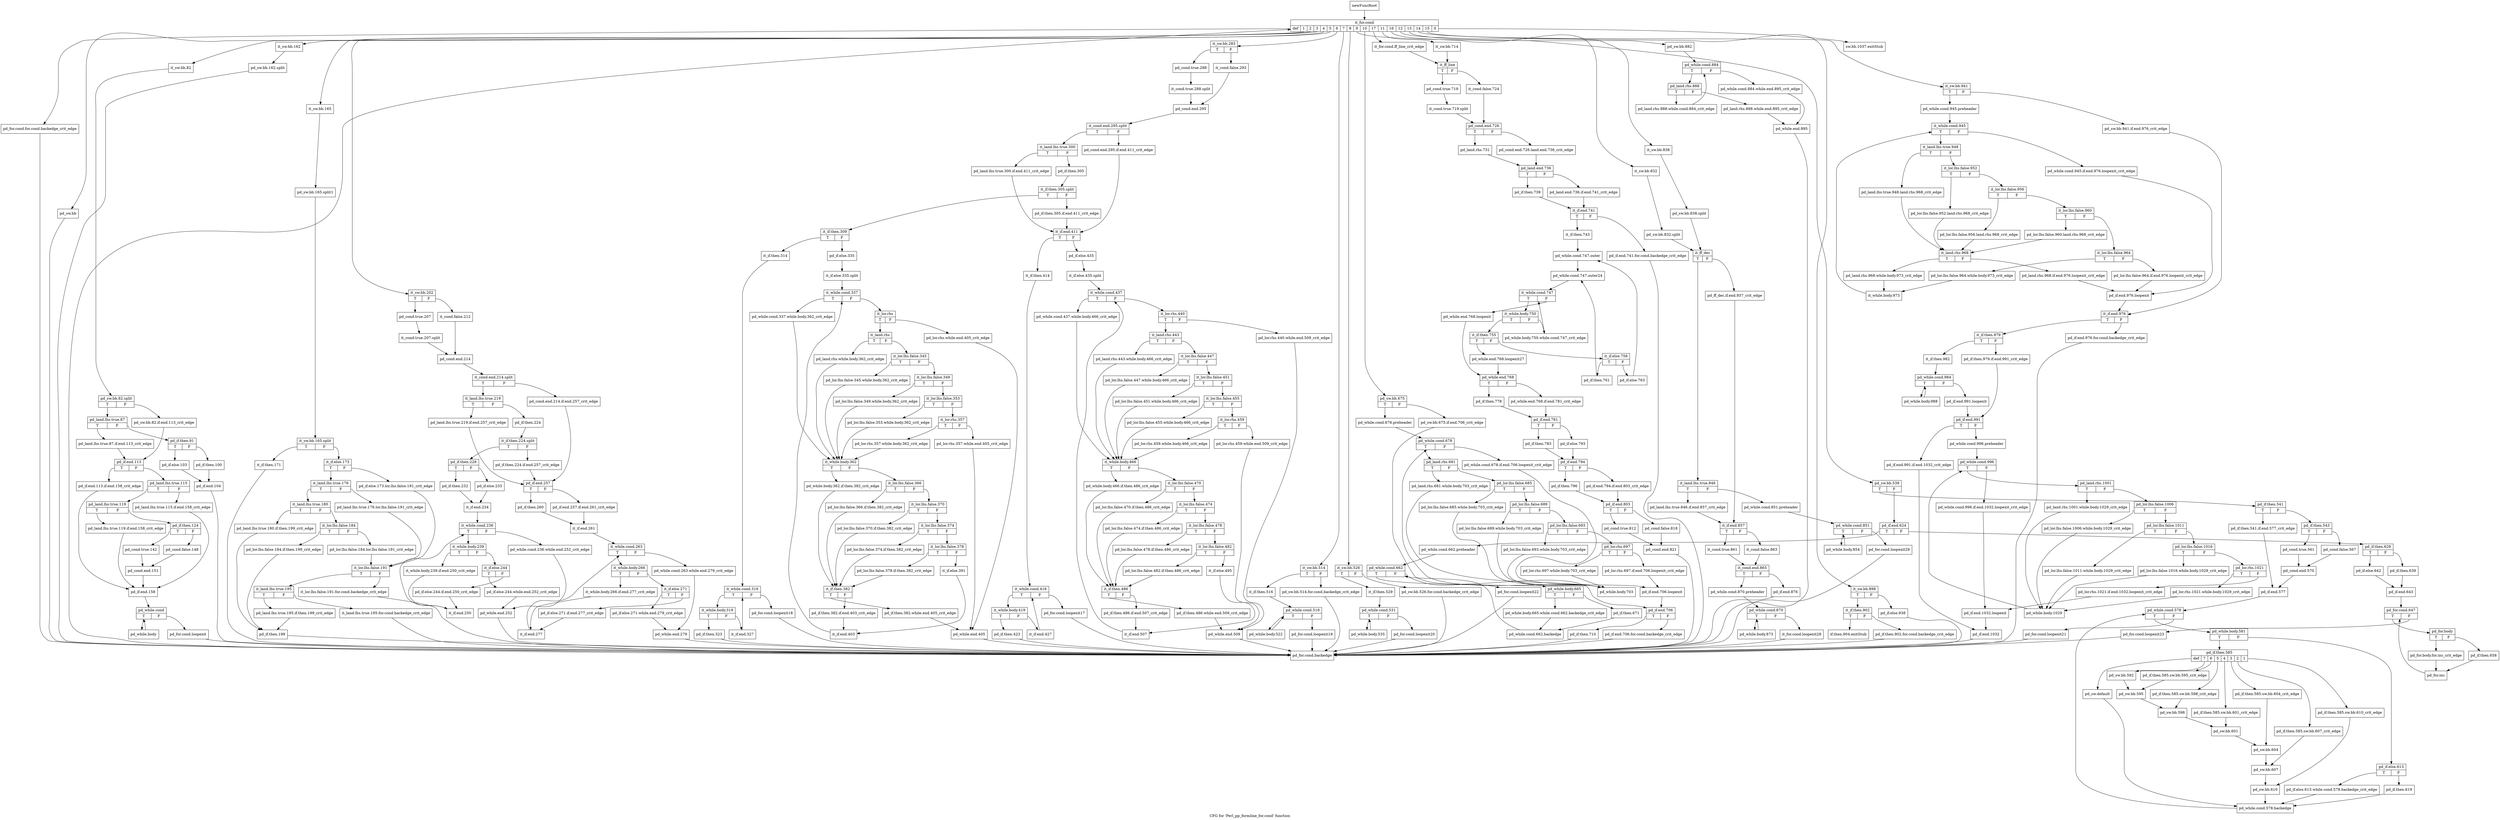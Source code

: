 digraph "CFG for 'Perl_pp_formline_for.cond' function" {
	label="CFG for 'Perl_pp_formline_for.cond' function";

	Node0x4e99b50 [shape=record,label="{newFuncRoot}"];
	Node0x4e99b50 -> Node0x4e99c40;
	Node0x4e99ba0 [shape=record,label="{sw.bb.1037.exitStub}"];
	Node0x4e99bf0 [shape=record,label="{if.then.904.exitStub}"];
	Node0x4e99c40 [shape=record,label="{it_for.cond|{<s0>def|<s1>1|<s2>2|<s3>3|<s4>4|<s5>5|<s6>6|<s7>7|<s8>8|<s9>9|<s10>10|<s11>17|<s12>11|<s13>16|<s14>12|<s15>13|<s16>14|<s17>15|<s18>0}}"];
	Node0x4e99c40:s0 -> Node0x4ea0d10;
	Node0x4e99c40:s1 -> Node0x4ea0cc0;
	Node0x4e99c40:s2 -> Node0x4ea05e0;
	Node0x4e99c40:s3 -> Node0x4ea0590;
	Node0x4e99c40:s4 -> Node0x4ea0040;
	Node0x4e99c40:s5 -> Node0x4e9f550;
	Node0x4e99c40:s6 -> Node0x4e9da20;
	Node0x4e99c40:s7 -> Node0x4e9d840;
	Node0x4e99c40:s8 -> Node0x4e9d660;
	Node0x4e99c40:s9 -> Node0x4e9c760;
	Node0x4e99c40:s10 -> Node0x4e9c0d0;
	Node0x4e99c40:s11 -> Node0x4e9b540;
	Node0x4e99c40:s12 -> Node0x4e9b4f0;
	Node0x4e99c40:s13 -> Node0x4e9af50;
	Node0x4e99c40:s14 -> Node0x4e9af00;
	Node0x4e99c40:s15 -> Node0x4e9acd0;
	Node0x4e99c40:s16 -> Node0x4e9ab90;
	Node0x4e99c40:s17 -> Node0x4e99c90;
	Node0x4e99c40:s18 -> Node0x4e99ba0;
	Node0x4e99c90 [shape=record,label="{it_sw.bb.941|{<s0>T|<s1>F}}"];
	Node0x4e99c90:s0 -> Node0x4e99d30;
	Node0x4e99c90:s1 -> Node0x4e99ce0;
	Node0x4e99ce0 [shape=record,label="{pd_sw.bb.941.if.end.976_crit_edge}"];
	Node0x4e99ce0 -> Node0x4e9a280;
	Node0x4e99d30 [shape=record,label="{pd_while.cond.945.preheader}"];
	Node0x4e99d30 -> Node0x4e99d80;
	Node0x4e99d80 [shape=record,label="{it_while.cond.945|{<s0>T|<s1>F}}"];
	Node0x4e99d80:s0 -> Node0x4e99e20;
	Node0x4e99d80:s1 -> Node0x4e99dd0;
	Node0x4e99dd0 [shape=record,label="{pd_while.cond.945.if.end.976.loopexit_crit_edge}"];
	Node0x4e99dd0 -> Node0x4e9a230;
	Node0x4e99e20 [shape=record,label="{it_land.lhs.true.948|{<s0>T|<s1>F}}"];
	Node0x4e99e20:s0 -> Node0x4e9a140;
	Node0x4e99e20:s1 -> Node0x4e99e70;
	Node0x4e99e70 [shape=record,label="{it_lor.lhs.false.952|{<s0>T|<s1>F}}"];
	Node0x4e99e70:s0 -> Node0x4e9a0f0;
	Node0x4e99e70:s1 -> Node0x4e99ec0;
	Node0x4e99ec0 [shape=record,label="{it_lor.lhs.false.956|{<s0>T|<s1>F}}"];
	Node0x4e99ec0:s0 -> Node0x4e9a0a0;
	Node0x4e99ec0:s1 -> Node0x4e99f10;
	Node0x4e99f10 [shape=record,label="{it_lor.lhs.false.960|{<s0>T|<s1>F}}"];
	Node0x4e99f10:s0 -> Node0x4e9a050;
	Node0x4e99f10:s1 -> Node0x4e99f60;
	Node0x4e99f60 [shape=record,label="{it_lor.lhs.false.964|{<s0>T|<s1>F}}"];
	Node0x4e99f60:s0 -> Node0x4e9a000;
	Node0x4e99f60:s1 -> Node0x4e99fb0;
	Node0x4e99fb0 [shape=record,label="{pd_lor.lhs.false.964.if.end.976.loopexit_crit_edge}"];
	Node0x4e99fb0 -> Node0x4e9a230;
	Node0x4e9a000 [shape=record,label="{pd_lor.lhs.false.964.while.body.973_crit_edge}"];
	Node0x4e9a000 -> Node0x4e9ab40;
	Node0x4e9a050 [shape=record,label="{pd_lor.lhs.false.960.land.rhs.968_crit_edge}"];
	Node0x4e9a050 -> Node0x4e9a190;
	Node0x4e9a0a0 [shape=record,label="{pd_lor.lhs.false.956.land.rhs.968_crit_edge}"];
	Node0x4e9a0a0 -> Node0x4e9a190;
	Node0x4e9a0f0 [shape=record,label="{pd_lor.lhs.false.952.land.rhs.968_crit_edge}"];
	Node0x4e9a0f0 -> Node0x4e9a190;
	Node0x4e9a140 [shape=record,label="{pd_land.lhs.true.948.land.rhs.968_crit_edge}"];
	Node0x4e9a140 -> Node0x4e9a190;
	Node0x4e9a190 [shape=record,label="{it_land.rhs.968|{<s0>T|<s1>F}}"];
	Node0x4e9a190:s0 -> Node0x4e9aaf0;
	Node0x4e9a190:s1 -> Node0x4e9a1e0;
	Node0x4e9a1e0 [shape=record,label="{pd_land.rhs.968.if.end.976.loopexit_crit_edge}"];
	Node0x4e9a1e0 -> Node0x4e9a230;
	Node0x4e9a230 [shape=record,label="{pd_if.end.976.loopexit}"];
	Node0x4e9a230 -> Node0x4e9a280;
	Node0x4e9a280 [shape=record,label="{it_if.end.976|{<s0>T|<s1>F}}"];
	Node0x4e9a280:s0 -> Node0x4e9a320;
	Node0x4e9a280:s1 -> Node0x4e9a2d0;
	Node0x4e9a2d0 [shape=record,label="{pd_if.end.976.for.cond.backedge_crit_edge}"];
	Node0x4e9a2d0 -> Node0x4ea0d60;
	Node0x4e9a320 [shape=record,label="{it_if.then.979|{<s0>T|<s1>F}}"];
	Node0x4e9a320:s0 -> Node0x4e9a3c0;
	Node0x4e9a320:s1 -> Node0x4e9a370;
	Node0x4e9a370 [shape=record,label="{pd_if.then.979.if.end.991_crit_edge}"];
	Node0x4e9a370 -> Node0x4e9a4b0;
	Node0x4e9a3c0 [shape=record,label="{it_if.then.982}"];
	Node0x4e9a3c0 -> Node0x4e9a410;
	Node0x4e9a410 [shape=record,label="{pd_while.cond.984|{<s0>T|<s1>F}}"];
	Node0x4e9a410:s0 -> Node0x4e9aaa0;
	Node0x4e9a410:s1 -> Node0x4e9a460;
	Node0x4e9a460 [shape=record,label="{pd_if.end.991.loopexit}"];
	Node0x4e9a460 -> Node0x4e9a4b0;
	Node0x4e9a4b0 [shape=record,label="{pd_if.end.991|{<s0>T|<s1>F}}"];
	Node0x4e9a4b0:s0 -> Node0x4e9aa00;
	Node0x4e9a4b0:s1 -> Node0x4e9a500;
	Node0x4e9a500 [shape=record,label="{pd_while.cond.996.preheader}"];
	Node0x4e9a500 -> Node0x4e9a550;
	Node0x4e9a550 [shape=record,label="{pd_while.cond.996|{<s0>T|<s1>F}}"];
	Node0x4e9a550:s0 -> Node0x4e9a5f0;
	Node0x4e9a550:s1 -> Node0x4e9a5a0;
	Node0x4e9a5a0 [shape=record,label="{pd_while.cond.996.if.end.1032.loopexit_crit_edge}"];
	Node0x4e9a5a0 -> Node0x4e9a7d0;
	Node0x4e9a5f0 [shape=record,label="{pd_land.rhs.1001|{<s0>T|<s1>F}}"];
	Node0x4e9a5f0:s0 -> Node0x4e9a960;
	Node0x4e9a5f0:s1 -> Node0x4e9a640;
	Node0x4e9a640 [shape=record,label="{pd_lor.lhs.false.1006|{<s0>T|<s1>F}}"];
	Node0x4e9a640:s0 -> Node0x4e9a910;
	Node0x4e9a640:s1 -> Node0x4e9a690;
	Node0x4e9a690 [shape=record,label="{pd_lor.lhs.false.1011|{<s0>T|<s1>F}}"];
	Node0x4e9a690:s0 -> Node0x4e9a8c0;
	Node0x4e9a690:s1 -> Node0x4e9a6e0;
	Node0x4e9a6e0 [shape=record,label="{pd_lor.lhs.false.1016|{<s0>T|<s1>F}}"];
	Node0x4e9a6e0:s0 -> Node0x4e9a870;
	Node0x4e9a6e0:s1 -> Node0x4e9a730;
	Node0x4e9a730 [shape=record,label="{pd_lor.rhs.1021|{<s0>T|<s1>F}}"];
	Node0x4e9a730:s0 -> Node0x4e9a820;
	Node0x4e9a730:s1 -> Node0x4e9a780;
	Node0x4e9a780 [shape=record,label="{pd_lor.rhs.1021.if.end.1032.loopexit_crit_edge}"];
	Node0x4e9a780 -> Node0x4e9a7d0;
	Node0x4e9a7d0 [shape=record,label="{pd_if.end.1032.loopexit}"];
	Node0x4e9a7d0 -> Node0x4e9aa50;
	Node0x4e9a820 [shape=record,label="{pd_lor.rhs.1021.while.body.1029_crit_edge}"];
	Node0x4e9a820 -> Node0x4e9a9b0;
	Node0x4e9a870 [shape=record,label="{pd_lor.lhs.false.1016.while.body.1029_crit_edge}"];
	Node0x4e9a870 -> Node0x4e9a9b0;
	Node0x4e9a8c0 [shape=record,label="{pd_lor.lhs.false.1011.while.body.1029_crit_edge}"];
	Node0x4e9a8c0 -> Node0x4e9a9b0;
	Node0x4e9a910 [shape=record,label="{pd_lor.lhs.false.1006.while.body.1029_crit_edge}"];
	Node0x4e9a910 -> Node0x4e9a9b0;
	Node0x4e9a960 [shape=record,label="{pd_land.rhs.1001.while.body.1029_crit_edge}"];
	Node0x4e9a960 -> Node0x4e9a9b0;
	Node0x4e9a9b0 [shape=record,label="{pd_while.body.1029}"];
	Node0x4e9a9b0 -> Node0x4e9a550;
	Node0x4e9aa00 [shape=record,label="{pd_if.end.991.if.end.1032_crit_edge}"];
	Node0x4e9aa00 -> Node0x4e9aa50;
	Node0x4e9aa50 [shape=record,label="{pd_if.end.1032}"];
	Node0x4e9aa50 -> Node0x4ea0d60;
	Node0x4e9aaa0 [shape=record,label="{pd_while.body.988}"];
	Node0x4e9aaa0 -> Node0x4e9a410;
	Node0x4e9aaf0 [shape=record,label="{pd_land.rhs.968.while.body.973_crit_edge}"];
	Node0x4e9aaf0 -> Node0x4e9ab40;
	Node0x4e9ab40 [shape=record,label="{it_while.body.973}"];
	Node0x4e9ab40 -> Node0x4e99d80;
	Node0x4e9ab90 [shape=record,label="{it_sw.bb.898|{<s0>T|<s1>F}}"];
	Node0x4e9ab90:s0 -> Node0x4e9ac30;
	Node0x4e9ab90:s1 -> Node0x4e9abe0;
	Node0x4e9abe0 [shape=record,label="{pd_if.else.938}"];
	Node0x4e9abe0 -> Node0x4ea0d60;
	Node0x4e9ac30 [shape=record,label="{it_if.then.902|{<s0>T|<s1>F}}"];
	Node0x4e9ac30:s0 -> Node0x4e99bf0;
	Node0x4e9ac30:s1 -> Node0x4e9ac80;
	Node0x4e9ac80 [shape=record,label="{pd_if.then.902.for.cond.backedge_crit_edge}"];
	Node0x4e9ac80 -> Node0x4ea0d60;
	Node0x4e9acd0 [shape=record,label="{pd_sw.bb.882}"];
	Node0x4e9acd0 -> Node0x4e9ad20;
	Node0x4e9ad20 [shape=record,label="{pd_while.cond.884|{<s0>T|<s1>F}}"];
	Node0x4e9ad20:s0 -> Node0x4e9adc0;
	Node0x4e9ad20:s1 -> Node0x4e9ad70;
	Node0x4e9ad70 [shape=record,label="{pd_while.cond.884.while.end.895_crit_edge}"];
	Node0x4e9ad70 -> Node0x4e9ae60;
	Node0x4e9adc0 [shape=record,label="{pd_land.rhs.888|{<s0>T|<s1>F}}"];
	Node0x4e9adc0:s0 -> Node0x4e9aeb0;
	Node0x4e9adc0:s1 -> Node0x4e9ae10;
	Node0x4e9ae10 [shape=record,label="{pd_land.rhs.888.while.end.895_crit_edge}"];
	Node0x4e9ae10 -> Node0x4e9ae60;
	Node0x4e9ae60 [shape=record,label="{pd_while.end.895}"];
	Node0x4e9ae60 -> Node0x4ea0d60;
	Node0x4e9aeb0 [shape=record,label="{pd_land.rhs.888.while.cond.884_crit_edge}"];
	Node0x4e9aeb0 -> Node0x4e9ad20;
	Node0x4e9af00 [shape=record,label="{it_sw.bb.838}"];
	Node0x4e9af00 -> Node0x6602f90;
	Node0x6602f90 [shape=record,label="{pd_sw.bb.838.split}"];
	Node0x6602f90 -> Node0x4e9afa0;
	Node0x4e9af50 [shape=record,label="{it_sw.bb.832}"];
	Node0x4e9af50 -> Node0x6603310;
	Node0x6603310 [shape=record,label="{pd_sw.bb.832.split}"];
	Node0x6603310 -> Node0x4e9afa0;
	Node0x4e9afa0 [shape=record,label="{it_ff_dec|{<s0>T|<s1>F}}"];
	Node0x4e9afa0:s0 -> Node0x4e9b040;
	Node0x4e9afa0:s1 -> Node0x4e9aff0;
	Node0x4e9aff0 [shape=record,label="{pd_ff_dec.if.end.857_crit_edge}"];
	Node0x4e9aff0 -> Node0x4e9b220;
	Node0x4e9b040 [shape=record,label="{it_land.lhs.true.846|{<s0>T|<s1>F}}"];
	Node0x4e9b040:s0 -> Node0x4e9b1d0;
	Node0x4e9b040:s1 -> Node0x4e9b090;
	Node0x4e9b090 [shape=record,label="{pd_while.cond.851.preheader}"];
	Node0x4e9b090 -> Node0x4e9b0e0;
	Node0x4e9b0e0 [shape=record,label="{pd_while.cond.851|{<s0>T|<s1>F}}"];
	Node0x4e9b0e0:s0 -> Node0x4e9b180;
	Node0x4e9b0e0:s1 -> Node0x4e9b130;
	Node0x4e9b130 [shape=record,label="{pd_for.cond.loopexit29}"];
	Node0x4e9b130 -> Node0x4ea0d60;
	Node0x4e9b180 [shape=record,label="{pd_while.body.854}"];
	Node0x4e9b180 -> Node0x4e9b0e0;
	Node0x4e9b1d0 [shape=record,label="{pd_land.lhs.true.846.if.end.857_crit_edge}"];
	Node0x4e9b1d0 -> Node0x4e9b220;
	Node0x4e9b220 [shape=record,label="{it_if.end.857|{<s0>T|<s1>F}}"];
	Node0x4e9b220:s0 -> Node0x4e9b2c0;
	Node0x4e9b220:s1 -> Node0x4e9b270;
	Node0x4e9b270 [shape=record,label="{it_cond.false.863}"];
	Node0x4e9b270 -> Node0x4e9b310;
	Node0x4e9b2c0 [shape=record,label="{it_cond.true.861}"];
	Node0x4e9b2c0 -> Node0x4e9b310;
	Node0x4e9b310 [shape=record,label="{it_cond.end.865|{<s0>T|<s1>F}}"];
	Node0x4e9b310:s0 -> Node0x4e9b3b0;
	Node0x4e9b310:s1 -> Node0x4e9b360;
	Node0x4e9b360 [shape=record,label="{pd_if.end.876}"];
	Node0x4e9b360 -> Node0x4ea0d60;
	Node0x4e9b3b0 [shape=record,label="{pd_while.cond.870.preheader}"];
	Node0x4e9b3b0 -> Node0x4e9b400;
	Node0x4e9b400 [shape=record,label="{pd_while.cond.870|{<s0>T|<s1>F}}"];
	Node0x4e9b400:s0 -> Node0x4e9b4a0;
	Node0x4e9b400:s1 -> Node0x4e9b450;
	Node0x4e9b450 [shape=record,label="{it_for.cond.loopexit28}"];
	Node0x4e9b450 -> Node0x4ea0d60;
	Node0x4e9b4a0 [shape=record,label="{pd_while.body.873}"];
	Node0x4e9b4a0 -> Node0x4e9b400;
	Node0x4e9b4f0 [shape=record,label="{it_sw.bb.714}"];
	Node0x4e9b4f0 -> Node0x4e9b590;
	Node0x4e9b540 [shape=record,label="{it_for.cond.ff_line_crit_edge}"];
	Node0x4e9b540 -> Node0x4e9b590;
	Node0x4e9b590 [shape=record,label="{it_ff_line|{<s0>T|<s1>F}}"];
	Node0x4e9b590:s0 -> Node0x4e9b630;
	Node0x4e9b590:s1 -> Node0x4e9b5e0;
	Node0x4e9b5e0 [shape=record,label="{it_cond.false.724}"];
	Node0x4e9b5e0 -> Node0x4e9b680;
	Node0x4e9b630 [shape=record,label="{pd_cond.true.719}"];
	Node0x4e9b630 -> Node0x6603510;
	Node0x6603510 [shape=record,label="{it_cond.true.719.split}"];
	Node0x6603510 -> Node0x4e9b680;
	Node0x4e9b680 [shape=record,label="{pd_cond.end.726|{<s0>T|<s1>F}}"];
	Node0x4e9b680:s0 -> Node0x4e9b720;
	Node0x4e9b680:s1 -> Node0x4e9b6d0;
	Node0x4e9b6d0 [shape=record,label="{pd_cond.end.726.land.end.736_crit_edge}"];
	Node0x4e9b6d0 -> Node0x4e9b770;
	Node0x4e9b720 [shape=record,label="{pd_land.rhs.731}"];
	Node0x4e9b720 -> Node0x4e9b770;
	Node0x4e9b770 [shape=record,label="{pd_land.end.736|{<s0>T|<s1>F}}"];
	Node0x4e9b770:s0 -> Node0x4e9b810;
	Node0x4e9b770:s1 -> Node0x4e9b7c0;
	Node0x4e9b7c0 [shape=record,label="{pd_land.end.736.if.end.741_crit_edge}"];
	Node0x4e9b7c0 -> Node0x4e9b860;
	Node0x4e9b810 [shape=record,label="{pd_if.then.739}"];
	Node0x4e9b810 -> Node0x4e9b860;
	Node0x4e9b860 [shape=record,label="{it_if.end.741|{<s0>T|<s1>F}}"];
	Node0x4e9b860:s0 -> Node0x4e9b900;
	Node0x4e9b860:s1 -> Node0x4e9b8b0;
	Node0x4e9b8b0 [shape=record,label="{pd_if.end.741.for.cond.backedge_crit_edge}"];
	Node0x4e9b8b0 -> Node0x4ea0d60;
	Node0x4e9b900 [shape=record,label="{it_if.then.743}"];
	Node0x4e9b900 -> Node0x4e9b950;
	Node0x4e9b950 [shape=record,label="{pd_while.cond.747.outer}"];
	Node0x4e9b950 -> Node0x4e9b9a0;
	Node0x4e9b9a0 [shape=record,label="{pd_while.cond.747.outer24}"];
	Node0x4e9b9a0 -> Node0x4e9b9f0;
	Node0x4e9b9f0 [shape=record,label="{it_while.cond.747|{<s0>T|<s1>F}}"];
	Node0x4e9b9f0:s0 -> Node0x4e9ba90;
	Node0x4e9b9f0:s1 -> Node0x4e9ba40;
	Node0x4e9ba40 [shape=record,label="{pd_while.end.768.loopexit}"];
	Node0x4e9ba40 -> Node0x4e9bcc0;
	Node0x4e9ba90 [shape=record,label="{it_while.body.750|{<s0>T|<s1>F}}"];
	Node0x4e9ba90:s0 -> Node0x4e9bb30;
	Node0x4e9ba90:s1 -> Node0x4e9bae0;
	Node0x4e9bae0 [shape=record,label="{pd_while.body.750.while.cond.747_crit_edge}"];
	Node0x4e9bae0 -> Node0x4e9b9f0;
	Node0x4e9bb30 [shape=record,label="{it_if.then.755|{<s0>T|<s1>F}}"];
	Node0x4e9bb30:s0 -> Node0x4e9bc70;
	Node0x4e9bb30:s1 -> Node0x4e9bb80;
	Node0x4e9bb80 [shape=record,label="{it_if.else.758|{<s0>T|<s1>F}}"];
	Node0x4e9bb80:s0 -> Node0x4e9bc20;
	Node0x4e9bb80:s1 -> Node0x4e9bbd0;
	Node0x4e9bbd0 [shape=record,label="{pd_if.else.763}"];
	Node0x4e9bbd0 -> Node0x4e9b950;
	Node0x4e9bc20 [shape=record,label="{pd_if.then.761}"];
	Node0x4e9bc20 -> Node0x4e9b9a0;
	Node0x4e9bc70 [shape=record,label="{pd_while.end.768.loopexit27}"];
	Node0x4e9bc70 -> Node0x4e9bcc0;
	Node0x4e9bcc0 [shape=record,label="{pd_while.end.768|{<s0>T|<s1>F}}"];
	Node0x4e9bcc0:s0 -> Node0x4e9bd60;
	Node0x4e9bcc0:s1 -> Node0x4e9bd10;
	Node0x4e9bd10 [shape=record,label="{pd_while.end.768.if.end.781_crit_edge}"];
	Node0x4e9bd10 -> Node0x4e9bdb0;
	Node0x4e9bd60 [shape=record,label="{pd_if.then.778}"];
	Node0x4e9bd60 -> Node0x4e9bdb0;
	Node0x4e9bdb0 [shape=record,label="{pd_if.end.781|{<s0>T|<s1>F}}"];
	Node0x4e9bdb0:s0 -> Node0x4e9be50;
	Node0x4e9bdb0:s1 -> Node0x4e9be00;
	Node0x4e9be00 [shape=record,label="{pd_if.else.793}"];
	Node0x4e9be00 -> Node0x4e9bea0;
	Node0x4e9be50 [shape=record,label="{pd_if.then.783}"];
	Node0x4e9be50 -> Node0x4e9bea0;
	Node0x4e9bea0 [shape=record,label="{pd_if.end.794|{<s0>T|<s1>F}}"];
	Node0x4e9bea0:s0 -> Node0x4e9bf40;
	Node0x4e9bea0:s1 -> Node0x4e9bef0;
	Node0x4e9bef0 [shape=record,label="{pd_if.end.794.if.end.803_crit_edge}"];
	Node0x4e9bef0 -> Node0x4e9bf90;
	Node0x4e9bf40 [shape=record,label="{pd_if.then.796}"];
	Node0x4e9bf40 -> Node0x4e9bf90;
	Node0x4e9bf90 [shape=record,label="{pd_if.end.803|{<s0>T|<s1>F}}"];
	Node0x4e9bf90:s0 -> Node0x4e9c030;
	Node0x4e9bf90:s1 -> Node0x4e9bfe0;
	Node0x4e9bfe0 [shape=record,label="{pd_cond.false.818}"];
	Node0x4e9bfe0 -> Node0x4e9c080;
	Node0x4e9c030 [shape=record,label="{pd_cond.true.812}"];
	Node0x4e9c030 -> Node0x4e9c080;
	Node0x4e9c080 [shape=record,label="{pd_cond.end.821}"];
	Node0x4e9c080 -> Node0x4ea0d60;
	Node0x4e9c0d0 [shape=record,label="{pd_sw.bb.675|{<s0>T|<s1>F}}"];
	Node0x4e9c0d0:s0 -> Node0x4e9c170;
	Node0x4e9c0d0:s1 -> Node0x4e9c120;
	Node0x4e9c120 [shape=record,label="{pd_sw.bb.675.if.end.706_crit_edge}"];
	Node0x4e9c120 -> Node0x4e9c490;
	Node0x4e9c170 [shape=record,label="{pd_while.cond.678.preheader}"];
	Node0x4e9c170 -> Node0x4e9c1c0;
	Node0x4e9c1c0 [shape=record,label="{pd_while.cond.678|{<s0>T|<s1>F}}"];
	Node0x4e9c1c0:s0 -> Node0x4e9c260;
	Node0x4e9c1c0:s1 -> Node0x4e9c210;
	Node0x4e9c210 [shape=record,label="{pd_while.cond.678.if.end.706.loopexit_crit_edge}"];
	Node0x4e9c210 -> Node0x4e9c440;
	Node0x4e9c260 [shape=record,label="{pd_land.rhs.681|{<s0>T|<s1>F}}"];
	Node0x4e9c260:s0 -> Node0x4e9c6c0;
	Node0x4e9c260:s1 -> Node0x4e9c2b0;
	Node0x4e9c2b0 [shape=record,label="{pd_lor.lhs.false.685|{<s0>T|<s1>F}}"];
	Node0x4e9c2b0:s0 -> Node0x4e9c670;
	Node0x4e9c2b0:s1 -> Node0x4e9c300;
	Node0x4e9c300 [shape=record,label="{pd_lor.lhs.false.689|{<s0>T|<s1>F}}"];
	Node0x4e9c300:s0 -> Node0x4e9c620;
	Node0x4e9c300:s1 -> Node0x4e9c350;
	Node0x4e9c350 [shape=record,label="{pd_lor.lhs.false.693|{<s0>T|<s1>F}}"];
	Node0x4e9c350:s0 -> Node0x4e9c5d0;
	Node0x4e9c350:s1 -> Node0x4e9c3a0;
	Node0x4e9c3a0 [shape=record,label="{pd_lor.rhs.697|{<s0>T|<s1>F}}"];
	Node0x4e9c3a0:s0 -> Node0x4e9c580;
	Node0x4e9c3a0:s1 -> Node0x4e9c3f0;
	Node0x4e9c3f0 [shape=record,label="{pd_lor.rhs.697.if.end.706.loopexit_crit_edge}"];
	Node0x4e9c3f0 -> Node0x4e9c440;
	Node0x4e9c440 [shape=record,label="{pd_if.end.706.loopexit}"];
	Node0x4e9c440 -> Node0x4e9c490;
	Node0x4e9c490 [shape=record,label="{pd_if.end.706|{<s0>T|<s1>F}}"];
	Node0x4e9c490:s0 -> Node0x4e9c530;
	Node0x4e9c490:s1 -> Node0x4e9c4e0;
	Node0x4e9c4e0 [shape=record,label="{pd_if.end.706.for.cond.backedge_crit_edge}"];
	Node0x4e9c4e0 -> Node0x4ea0d60;
	Node0x4e9c530 [shape=record,label="{pd_if.then.710}"];
	Node0x4e9c530 -> Node0x4ea0d60;
	Node0x4e9c580 [shape=record,label="{pd_lor.rhs.697.while.body.703_crit_edge}"];
	Node0x4e9c580 -> Node0x4e9c710;
	Node0x4e9c5d0 [shape=record,label="{pd_lor.lhs.false.693.while.body.703_crit_edge}"];
	Node0x4e9c5d0 -> Node0x4e9c710;
	Node0x4e9c620 [shape=record,label="{pd_lor.lhs.false.689.while.body.703_crit_edge}"];
	Node0x4e9c620 -> Node0x4e9c710;
	Node0x4e9c670 [shape=record,label="{pd_lor.lhs.false.685.while.body.703_crit_edge}"];
	Node0x4e9c670 -> Node0x4e9c710;
	Node0x4e9c6c0 [shape=record,label="{pd_land.rhs.681.while.body.703_crit_edge}"];
	Node0x4e9c6c0 -> Node0x4e9c710;
	Node0x4e9c710 [shape=record,label="{pd_while.body.703}"];
	Node0x4e9c710 -> Node0x4e9c1c0;
	Node0x4e9c760 [shape=record,label="{pd_sw.bb.539|{<s0>T|<s1>F}}"];
	Node0x4e9c760:s0 -> Node0x4e9cd50;
	Node0x4e9c760:s1 -> Node0x4e9c7b0;
	Node0x4e9c7b0 [shape=record,label="{pd_if.end.624|{<s0>T|<s1>F}}"];
	Node0x4e9c7b0:s0 -> Node0x4e9cb20;
	Node0x4e9c7b0:s1 -> Node0x4e9c800;
	Node0x4e9c800 [shape=record,label="{pd_if.then.629|{<s0>T|<s1>F}}"];
	Node0x4e9c800:s0 -> Node0x4e9c8a0;
	Node0x4e9c800:s1 -> Node0x4e9c850;
	Node0x4e9c850 [shape=record,label="{pd_if.then.639}"];
	Node0x4e9c850 -> Node0x4e9c8f0;
	Node0x4e9c8a0 [shape=record,label="{pd_if.else.642}"];
	Node0x4e9c8a0 -> Node0x4e9c8f0;
	Node0x4e9c8f0 [shape=record,label="{pd_if.end.643}"];
	Node0x4e9c8f0 -> Node0x4e9c940;
	Node0x4e9c940 [shape=record,label="{pd_for.cond.647|{<s0>T|<s1>F}}"];
	Node0x4e9c940:s0 -> Node0x4e9c9e0;
	Node0x4e9c940:s1 -> Node0x4e9c990;
	Node0x4e9c990 [shape=record,label="{pd_for.cond.loopexit23}"];
	Node0x4e9c990 -> Node0x4ea0d60;
	Node0x4e9c9e0 [shape=record,label="{pd_for.body|{<s0>T|<s1>F}}"];
	Node0x4e9c9e0:s0 -> Node0x4e9ca80;
	Node0x4e9c9e0:s1 -> Node0x4e9ca30;
	Node0x4e9ca30 [shape=record,label="{pd_if.then.658}"];
	Node0x4e9ca30 -> Node0x4e9cad0;
	Node0x4e9ca80 [shape=record,label="{pd_for.body.for.inc_crit_edge}"];
	Node0x4e9ca80 -> Node0x4e9cad0;
	Node0x4e9cad0 [shape=record,label="{pd_for.inc}"];
	Node0x4e9cad0 -> Node0x4e9c940;
	Node0x4e9cb20 [shape=record,label="{pd_while.cond.662.preheader}"];
	Node0x4e9cb20 -> Node0x4e9cb70;
	Node0x4e9cb70 [shape=record,label="{pd_while.cond.662|{<s0>T|<s1>F}}"];
	Node0x4e9cb70:s0 -> Node0x4e9cc10;
	Node0x4e9cb70:s1 -> Node0x4e9cbc0;
	Node0x4e9cbc0 [shape=record,label="{pd_for.cond.loopexit22}"];
	Node0x4e9cbc0 -> Node0x4ea0d60;
	Node0x4e9cc10 [shape=record,label="{pd_while.body.665|{<s0>T|<s1>F}}"];
	Node0x4e9cc10:s0 -> Node0x4e9ccb0;
	Node0x4e9cc10:s1 -> Node0x4e9cc60;
	Node0x4e9cc60 [shape=record,label="{pd_if.then.671}"];
	Node0x4e9cc60 -> Node0x4e9cd00;
	Node0x4e9ccb0 [shape=record,label="{pd_while.body.665.while.cond.662.backedge_crit_edge}"];
	Node0x4e9ccb0 -> Node0x4e9cd00;
	Node0x4e9cd00 [shape=record,label="{pd_while.cond.662.backedge}"];
	Node0x4e9cd00 -> Node0x4e9cb70;
	Node0x4e9cd50 [shape=record,label="{pd_if.then.541|{<s0>T|<s1>F}}"];
	Node0x4e9cd50:s0 -> Node0x4e9cee0;
	Node0x4e9cd50:s1 -> Node0x4e9cda0;
	Node0x4e9cda0 [shape=record,label="{pd_if.then.543|{<s0>T|<s1>F}}"];
	Node0x4e9cda0:s0 -> Node0x4e9ce40;
	Node0x4e9cda0:s1 -> Node0x4e9cdf0;
	Node0x4e9cdf0 [shape=record,label="{pd_cond.false.567}"];
	Node0x4e9cdf0 -> Node0x4e9ce90;
	Node0x4e9ce40 [shape=record,label="{pd_cond.true.561}"];
	Node0x4e9ce40 -> Node0x4e9ce90;
	Node0x4e9ce90 [shape=record,label="{pd_cond.end.570}"];
	Node0x4e9ce90 -> Node0x4e9cf30;
	Node0x4e9cee0 [shape=record,label="{pd_if.then.541.if.end.577_crit_edge}"];
	Node0x4e9cee0 -> Node0x4e9cf30;
	Node0x4e9cf30 [shape=record,label="{pd_if.end.577}"];
	Node0x4e9cf30 -> Node0x4e9cf80;
	Node0x4e9cf80 [shape=record,label="{pd_while.cond.578|{<s0>T|<s1>F}}"];
	Node0x4e9cf80:s0 -> Node0x4e9d020;
	Node0x4e9cf80:s1 -> Node0x4e9cfd0;
	Node0x4e9cfd0 [shape=record,label="{pd_for.cond.loopexit21}"];
	Node0x4e9cfd0 -> Node0x4ea0d60;
	Node0x4e9d020 [shape=record,label="{pd_while.body.581|{<s0>T|<s1>F}}"];
	Node0x4e9d020:s0 -> Node0x4e9d160;
	Node0x4e9d020:s1 -> Node0x4e9d070;
	Node0x4e9d070 [shape=record,label="{pd_if.else.613|{<s0>T|<s1>F}}"];
	Node0x4e9d070:s0 -> Node0x4e9d110;
	Node0x4e9d070:s1 -> Node0x4e9d0c0;
	Node0x4e9d0c0 [shape=record,label="{pd_if.then.619}"];
	Node0x4e9d0c0 -> Node0x4e9d610;
	Node0x4e9d110 [shape=record,label="{pd_if.else.613.while.cond.578.backedge_crit_edge}"];
	Node0x4e9d110 -> Node0x4e9d610;
	Node0x4e9d160 [shape=record,label="{pd_if.then.585|{<s0>def|<s1>7|<s2>6|<s3>5|<s4>4|<s5>3|<s6>2|<s7>1}}"];
	Node0x4e9d160:s0 -> Node0x4e9d5c0;
	Node0x4e9d160:s1 -> Node0x4e9d390;
	Node0x4e9d160:s2 -> Node0x4e9d340;
	Node0x4e9d160:s3 -> Node0x4e9d2f0;
	Node0x4e9d160:s4 -> Node0x4e9d2a0;
	Node0x4e9d160:s5 -> Node0x4e9d250;
	Node0x4e9d160:s6 -> Node0x4e9d200;
	Node0x4e9d160:s7 -> Node0x4e9d1b0;
	Node0x4e9d1b0 [shape=record,label="{pd_if.then.585.sw.bb.610_crit_edge}"];
	Node0x4e9d1b0 -> Node0x4e9d570;
	Node0x4e9d200 [shape=record,label="{pd_if.then.585.sw.bb.607_crit_edge}"];
	Node0x4e9d200 -> Node0x4e9d520;
	Node0x4e9d250 [shape=record,label="{pd_if.then.585.sw.bb.604_crit_edge}"];
	Node0x4e9d250 -> Node0x4e9d4d0;
	Node0x4e9d2a0 [shape=record,label="{pd_if.then.585.sw.bb.601_crit_edge}"];
	Node0x4e9d2a0 -> Node0x4e9d480;
	Node0x4e9d2f0 [shape=record,label="{pd_if.then.585.sw.bb.598_crit_edge}"];
	Node0x4e9d2f0 -> Node0x4e9d430;
	Node0x4e9d340 [shape=record,label="{pd_if.then.585.sw.bb.595_crit_edge}"];
	Node0x4e9d340 -> Node0x4e9d3e0;
	Node0x4e9d390 [shape=record,label="{pd_sw.bb.592}"];
	Node0x4e9d390 -> Node0x4e9d3e0;
	Node0x4e9d3e0 [shape=record,label="{pd_sw.bb.595}"];
	Node0x4e9d3e0 -> Node0x4e9d430;
	Node0x4e9d430 [shape=record,label="{pd_sw.bb.598}"];
	Node0x4e9d430 -> Node0x4e9d480;
	Node0x4e9d480 [shape=record,label="{pd_sw.bb.601}"];
	Node0x4e9d480 -> Node0x4e9d4d0;
	Node0x4e9d4d0 [shape=record,label="{pd_sw.bb.604}"];
	Node0x4e9d4d0 -> Node0x4e9d520;
	Node0x4e9d520 [shape=record,label="{pd_sw.bb.607}"];
	Node0x4e9d520 -> Node0x4e9d570;
	Node0x4e9d570 [shape=record,label="{pd_sw.bb.610}"];
	Node0x4e9d570 -> Node0x4e9d610;
	Node0x4e9d5c0 [shape=record,label="{pd_sw.default}"];
	Node0x4e9d5c0 -> Node0x4e9d610;
	Node0x4e9d610 [shape=record,label="{pd_while.cond.578.backedge}"];
	Node0x4e9d610 -> Node0x4e9cf80;
	Node0x4e9d660 [shape=record,label="{it_sw.bb.526|{<s0>T|<s1>F}}"];
	Node0x4e9d660:s0 -> Node0x4e9d700;
	Node0x4e9d660:s1 -> Node0x4e9d6b0;
	Node0x4e9d6b0 [shape=record,label="{pd_sw.bb.526.for.cond.backedge_crit_edge}"];
	Node0x4e9d6b0 -> Node0x4ea0d60;
	Node0x4e9d700 [shape=record,label="{it_if.then.529}"];
	Node0x4e9d700 -> Node0x4e9d750;
	Node0x4e9d750 [shape=record,label="{pd_while.cond.531|{<s0>T|<s1>F}}"];
	Node0x4e9d750:s0 -> Node0x4e9d7f0;
	Node0x4e9d750:s1 -> Node0x4e9d7a0;
	Node0x4e9d7a0 [shape=record,label="{pd_for.cond.loopexit20}"];
	Node0x4e9d7a0 -> Node0x4ea0d60;
	Node0x4e9d7f0 [shape=record,label="{pd_while.body.535}"];
	Node0x4e9d7f0 -> Node0x4e9d750;
	Node0x4e9d840 [shape=record,label="{it_sw.bb.514|{<s0>T|<s1>F}}"];
	Node0x4e9d840:s0 -> Node0x4e9d8e0;
	Node0x4e9d840:s1 -> Node0x4e9d890;
	Node0x4e9d890 [shape=record,label="{pd_sw.bb.514.for.cond.backedge_crit_edge}"];
	Node0x4e9d890 -> Node0x4ea0d60;
	Node0x4e9d8e0 [shape=record,label="{it_if.then.516}"];
	Node0x4e9d8e0 -> Node0x4e9d930;
	Node0x4e9d930 [shape=record,label="{pd_while.cond.518|{<s0>T|<s1>F}}"];
	Node0x4e9d930:s0 -> Node0x4e9d9d0;
	Node0x4e9d930:s1 -> Node0x4e9d980;
	Node0x4e9d980 [shape=record,label="{pd_for.cond.loopexit19}"];
	Node0x4e9d980 -> Node0x4ea0d60;
	Node0x4e9d9d0 [shape=record,label="{pd_while.body.522}"];
	Node0x4e9d9d0 -> Node0x4e9d930;
	Node0x4e9da20 [shape=record,label="{it_sw.bb.283|{<s0>T|<s1>F}}"];
	Node0x4e9da20:s0 -> Node0x4e9dac0;
	Node0x4e9da20:s1 -> Node0x4e9da70;
	Node0x4e9da70 [shape=record,label="{it_cond.false.293}"];
	Node0x4e9da70 -> Node0x4e9db10;
	Node0x4e9dac0 [shape=record,label="{pd_cond.true.288}"];
	Node0x4e9dac0 -> Node0x6603910;
	Node0x6603910 [shape=record,label="{it_cond.true.288.split}"];
	Node0x6603910 -> Node0x4e9db10;
	Node0x4e9db10 [shape=record,label="{pd_cond.end.295}"];
	Node0x4e9db10 -> Node0x6603b60;
	Node0x6603b60 [shape=record,label="{it_cond.end.295.split|{<s0>T|<s1>F}}"];
	Node0x6603b60:s0 -> Node0x4e9dbb0;
	Node0x6603b60:s1 -> Node0x4e9db60;
	Node0x4e9db60 [shape=record,label="{pd_cond.end.295.if.end.411_crit_edge}"];
	Node0x4e9db60 -> Node0x4e9e920;
	Node0x4e9dbb0 [shape=record,label="{it_land.lhs.true.300|{<s0>T|<s1>F}}"];
	Node0x4e9dbb0:s0 -> Node0x4e9e8d0;
	Node0x4e9dbb0:s1 -> Node0x4e9dc00;
	Node0x4e9dc00 [shape=record,label="{pd_if.then.305}"];
	Node0x4e9dc00 -> Node0x6603d10;
	Node0x6603d10 [shape=record,label="{it_if.then.305.split|{<s0>T|<s1>F}}"];
	Node0x6603d10:s0 -> Node0x4e9dca0;
	Node0x6603d10:s1 -> Node0x4e9dc50;
	Node0x4e9dc50 [shape=record,label="{pd_if.then.305.if.end.411_crit_edge}"];
	Node0x4e9dc50 -> Node0x4e9e920;
	Node0x4e9dca0 [shape=record,label="{it_if.then.309|{<s0>T|<s1>F}}"];
	Node0x4e9dca0:s0 -> Node0x4e9e6f0;
	Node0x4e9dca0:s1 -> Node0x4e9dcf0;
	Node0x4e9dcf0 [shape=record,label="{pd_if.else.335}"];
	Node0x4e9dcf0 -> Node0x6604300;
	Node0x6604300 [shape=record,label="{it_if.else.335.split}"];
	Node0x6604300 -> Node0x4e9dd40;
	Node0x4e9dd40 [shape=record,label="{it_while.cond.337|{<s0>T|<s1>F}}"];
	Node0x4e9dd40:s0 -> Node0x4e9e1a0;
	Node0x4e9dd40:s1 -> Node0x4e9dd90;
	Node0x4e9dd90 [shape=record,label="{it_lor.rhs|{<s0>T|<s1>F}}"];
	Node0x4e9dd90:s0 -> Node0x4e9de30;
	Node0x4e9dd90:s1 -> Node0x4e9dde0;
	Node0x4e9dde0 [shape=record,label="{pd_lor.rhs.while.end.405_crit_edge}"];
	Node0x4e9dde0 -> Node0x4e9e6a0;
	Node0x4e9de30 [shape=record,label="{it_land.rhs|{<s0>T|<s1>F}}"];
	Node0x4e9de30:s0 -> Node0x4e9e150;
	Node0x4e9de30:s1 -> Node0x4e9de80;
	Node0x4e9de80 [shape=record,label="{it_lor.lhs.false.345|{<s0>T|<s1>F}}"];
	Node0x4e9de80:s0 -> Node0x4e9e100;
	Node0x4e9de80:s1 -> Node0x4e9ded0;
	Node0x4e9ded0 [shape=record,label="{it_lor.lhs.false.349|{<s0>T|<s1>F}}"];
	Node0x4e9ded0:s0 -> Node0x4e9e0b0;
	Node0x4e9ded0:s1 -> Node0x4e9df20;
	Node0x4e9df20 [shape=record,label="{it_lor.lhs.false.353|{<s0>T|<s1>F}}"];
	Node0x4e9df20:s0 -> Node0x4e9e060;
	Node0x4e9df20:s1 -> Node0x4e9df70;
	Node0x4e9df70 [shape=record,label="{it_lor.rhs.357|{<s0>T|<s1>F}}"];
	Node0x4e9df70:s0 -> Node0x4e9e010;
	Node0x4e9df70:s1 -> Node0x4e9dfc0;
	Node0x4e9dfc0 [shape=record,label="{pd_lor.rhs.357.while.end.405_crit_edge}"];
	Node0x4e9dfc0 -> Node0x4e9e6a0;
	Node0x4e9e010 [shape=record,label="{pd_lor.rhs.357.while.body.362_crit_edge}"];
	Node0x4e9e010 -> Node0x4e9e1f0;
	Node0x4e9e060 [shape=record,label="{pd_lor.lhs.false.353.while.body.362_crit_edge}"];
	Node0x4e9e060 -> Node0x4e9e1f0;
	Node0x4e9e0b0 [shape=record,label="{pd_lor.lhs.false.349.while.body.362_crit_edge}"];
	Node0x4e9e0b0 -> Node0x4e9e1f0;
	Node0x4e9e100 [shape=record,label="{pd_lor.lhs.false.345.while.body.362_crit_edge}"];
	Node0x4e9e100 -> Node0x4e9e1f0;
	Node0x4e9e150 [shape=record,label="{pd_land.rhs.while.body.362_crit_edge}"];
	Node0x4e9e150 -> Node0x4e9e1f0;
	Node0x4e9e1a0 [shape=record,label="{pd_while.cond.337.while.body.362_crit_edge}"];
	Node0x4e9e1a0 -> Node0x4e9e1f0;
	Node0x4e9e1f0 [shape=record,label="{it_while.body.362|{<s0>T|<s1>F}}"];
	Node0x4e9e1f0:s0 -> Node0x4e9e510;
	Node0x4e9e1f0:s1 -> Node0x4e9e240;
	Node0x4e9e240 [shape=record,label="{it_lor.lhs.false.366|{<s0>T|<s1>F}}"];
	Node0x4e9e240:s0 -> Node0x4e9e4c0;
	Node0x4e9e240:s1 -> Node0x4e9e290;
	Node0x4e9e290 [shape=record,label="{it_lor.lhs.false.370|{<s0>T|<s1>F}}"];
	Node0x4e9e290:s0 -> Node0x4e9e470;
	Node0x4e9e290:s1 -> Node0x4e9e2e0;
	Node0x4e9e2e0 [shape=record,label="{it_lor.lhs.false.374|{<s0>T|<s1>F}}"];
	Node0x4e9e2e0:s0 -> Node0x4e9e420;
	Node0x4e9e2e0:s1 -> Node0x4e9e330;
	Node0x4e9e330 [shape=record,label="{it_lor.lhs.false.378|{<s0>T|<s1>F}}"];
	Node0x4e9e330:s0 -> Node0x4e9e3d0;
	Node0x4e9e330:s1 -> Node0x4e9e380;
	Node0x4e9e380 [shape=record,label="{it_if.else.391}"];
	Node0x4e9e380 -> Node0x4e9e600;
	Node0x4e9e3d0 [shape=record,label="{pd_lor.lhs.false.378.if.then.382_crit_edge}"];
	Node0x4e9e3d0 -> Node0x4e9e560;
	Node0x4e9e420 [shape=record,label="{pd_lor.lhs.false.374.if.then.382_crit_edge}"];
	Node0x4e9e420 -> Node0x4e9e560;
	Node0x4e9e470 [shape=record,label="{pd_lor.lhs.false.370.if.then.382_crit_edge}"];
	Node0x4e9e470 -> Node0x4e9e560;
	Node0x4e9e4c0 [shape=record,label="{pd_lor.lhs.false.366.if.then.382_crit_edge}"];
	Node0x4e9e4c0 -> Node0x4e9e560;
	Node0x4e9e510 [shape=record,label="{pd_while.body.362.if.then.382_crit_edge}"];
	Node0x4e9e510 -> Node0x4e9e560;
	Node0x4e9e560 [shape=record,label="{it_if.then.382|{<s0>T|<s1>F}}"];
	Node0x4e9e560:s0 -> Node0x4e9e650;
	Node0x4e9e560:s1 -> Node0x4e9e5b0;
	Node0x4e9e5b0 [shape=record,label="{pd_if.then.382.if.end.403_crit_edge}"];
	Node0x4e9e5b0 -> Node0x4e9e600;
	Node0x4e9e600 [shape=record,label="{it_if.end.403}"];
	Node0x4e9e600 -> Node0x4e9dd40;
	Node0x4e9e650 [shape=record,label="{pd_if.then.382.while.end.405_crit_edge}"];
	Node0x4e9e650 -> Node0x4e9e6a0;
	Node0x4e9e6a0 [shape=record,label="{pd_while.end.405}"];
	Node0x4e9e6a0 -> Node0x4ea0d60;
	Node0x4e9e6f0 [shape=record,label="{it_if.then.314}"];
	Node0x4e9e6f0 -> Node0x4e9e740;
	Node0x4e9e740 [shape=record,label="{it_while.cond.316|{<s0>T|<s1>F}}"];
	Node0x4e9e740:s0 -> Node0x4e9e7e0;
	Node0x4e9e740:s1 -> Node0x4e9e790;
	Node0x4e9e790 [shape=record,label="{pd_for.cond.loopexit18}"];
	Node0x4e9e790 -> Node0x4ea0d60;
	Node0x4e9e7e0 [shape=record,label="{it_while.body.319|{<s0>T|<s1>F}}"];
	Node0x4e9e7e0:s0 -> Node0x4e9e880;
	Node0x4e9e7e0:s1 -> Node0x4e9e830;
	Node0x4e9e830 [shape=record,label="{it_if.end.327}"];
	Node0x4e9e830 -> Node0x4e9e740;
	Node0x4e9e880 [shape=record,label="{pd_if.then.323}"];
	Node0x4e9e880 -> Node0x4ea0d60;
	Node0x4e9e8d0 [shape=record,label="{pd_land.lhs.true.300.if.end.411_crit_edge}"];
	Node0x4e9e8d0 -> Node0x4e9e920;
	Node0x4e9e920 [shape=record,label="{it_if.end.411|{<s0>T|<s1>F}}"];
	Node0x4e9e920:s0 -> Node0x4e9f370;
	Node0x4e9e920:s1 -> Node0x4e9e970;
	Node0x4e9e970 [shape=record,label="{pd_if.else.435}"];
	Node0x4e9e970 -> Node0x6604900;
	Node0x6604900 [shape=record,label="{it_if.else.435.split}"];
	Node0x6604900 -> Node0x4e9e9c0;
	Node0x4e9e9c0 [shape=record,label="{it_while.cond.437|{<s0>T|<s1>F}}"];
	Node0x4e9e9c0:s0 -> Node0x4e9ee20;
	Node0x4e9e9c0:s1 -> Node0x4e9ea10;
	Node0x4e9ea10 [shape=record,label="{it_lor.rhs.440|{<s0>T|<s1>F}}"];
	Node0x4e9ea10:s0 -> Node0x4e9eab0;
	Node0x4e9ea10:s1 -> Node0x4e9ea60;
	Node0x4e9ea60 [shape=record,label="{pd_lor.rhs.440.while.end.509_crit_edge}"];
	Node0x4e9ea60 -> Node0x4e9f320;
	Node0x4e9eab0 [shape=record,label="{it_land.rhs.443|{<s0>T|<s1>F}}"];
	Node0x4e9eab0:s0 -> Node0x4e9edd0;
	Node0x4e9eab0:s1 -> Node0x4e9eb00;
	Node0x4e9eb00 [shape=record,label="{it_lor.lhs.false.447|{<s0>T|<s1>F}}"];
	Node0x4e9eb00:s0 -> Node0x4e9ed80;
	Node0x4e9eb00:s1 -> Node0x4e9eb50;
	Node0x4e9eb50 [shape=record,label="{it_lor.lhs.false.451|{<s0>T|<s1>F}}"];
	Node0x4e9eb50:s0 -> Node0x4e9ed30;
	Node0x4e9eb50:s1 -> Node0x4e9eba0;
	Node0x4e9eba0 [shape=record,label="{it_lor.lhs.false.455|{<s0>T|<s1>F}}"];
	Node0x4e9eba0:s0 -> Node0x4e9ece0;
	Node0x4e9eba0:s1 -> Node0x4e9ebf0;
	Node0x4e9ebf0 [shape=record,label="{it_lor.rhs.459|{<s0>T|<s1>F}}"];
	Node0x4e9ebf0:s0 -> Node0x4e9ec90;
	Node0x4e9ebf0:s1 -> Node0x4e9ec40;
	Node0x4e9ec40 [shape=record,label="{pd_lor.rhs.459.while.end.509_crit_edge}"];
	Node0x4e9ec40 -> Node0x4e9f320;
	Node0x4e9ec90 [shape=record,label="{pd_lor.rhs.459.while.body.466_crit_edge}"];
	Node0x4e9ec90 -> Node0x4e9ee70;
	Node0x4e9ece0 [shape=record,label="{pd_lor.lhs.false.455.while.body.466_crit_edge}"];
	Node0x4e9ece0 -> Node0x4e9ee70;
	Node0x4e9ed30 [shape=record,label="{pd_lor.lhs.false.451.while.body.466_crit_edge}"];
	Node0x4e9ed30 -> Node0x4e9ee70;
	Node0x4e9ed80 [shape=record,label="{pd_lor.lhs.false.447.while.body.466_crit_edge}"];
	Node0x4e9ed80 -> Node0x4e9ee70;
	Node0x4e9edd0 [shape=record,label="{pd_land.rhs.443.while.body.466_crit_edge}"];
	Node0x4e9edd0 -> Node0x4e9ee70;
	Node0x4e9ee20 [shape=record,label="{pd_while.cond.437.while.body.466_crit_edge}"];
	Node0x4e9ee20 -> Node0x4e9ee70;
	Node0x4e9ee70 [shape=record,label="{it_while.body.466|{<s0>T|<s1>F}}"];
	Node0x4e9ee70:s0 -> Node0x4e9f190;
	Node0x4e9ee70:s1 -> Node0x4e9eec0;
	Node0x4e9eec0 [shape=record,label="{it_lor.lhs.false.470|{<s0>T|<s1>F}}"];
	Node0x4e9eec0:s0 -> Node0x4e9f140;
	Node0x4e9eec0:s1 -> Node0x4e9ef10;
	Node0x4e9ef10 [shape=record,label="{it_lor.lhs.false.474|{<s0>T|<s1>F}}"];
	Node0x4e9ef10:s0 -> Node0x4e9f0f0;
	Node0x4e9ef10:s1 -> Node0x4e9ef60;
	Node0x4e9ef60 [shape=record,label="{it_lor.lhs.false.478|{<s0>T|<s1>F}}"];
	Node0x4e9ef60:s0 -> Node0x4e9f0a0;
	Node0x4e9ef60:s1 -> Node0x4e9efb0;
	Node0x4e9efb0 [shape=record,label="{it_lor.lhs.false.482|{<s0>T|<s1>F}}"];
	Node0x4e9efb0:s0 -> Node0x4e9f050;
	Node0x4e9efb0:s1 -> Node0x4e9f000;
	Node0x4e9f000 [shape=record,label="{it_if.else.495}"];
	Node0x4e9f000 -> Node0x4e9f280;
	Node0x4e9f050 [shape=record,label="{pd_lor.lhs.false.482.if.then.486_crit_edge}"];
	Node0x4e9f050 -> Node0x4e9f1e0;
	Node0x4e9f0a0 [shape=record,label="{pd_lor.lhs.false.478.if.then.486_crit_edge}"];
	Node0x4e9f0a0 -> Node0x4e9f1e0;
	Node0x4e9f0f0 [shape=record,label="{pd_lor.lhs.false.474.if.then.486_crit_edge}"];
	Node0x4e9f0f0 -> Node0x4e9f1e0;
	Node0x4e9f140 [shape=record,label="{pd_lor.lhs.false.470.if.then.486_crit_edge}"];
	Node0x4e9f140 -> Node0x4e9f1e0;
	Node0x4e9f190 [shape=record,label="{pd_while.body.466.if.then.486_crit_edge}"];
	Node0x4e9f190 -> Node0x4e9f1e0;
	Node0x4e9f1e0 [shape=record,label="{it_if.then.486|{<s0>T|<s1>F}}"];
	Node0x4e9f1e0:s0 -> Node0x4e9f2d0;
	Node0x4e9f1e0:s1 -> Node0x4e9f230;
	Node0x4e9f230 [shape=record,label="{pd_if.then.486.if.end.507_crit_edge}"];
	Node0x4e9f230 -> Node0x4e9f280;
	Node0x4e9f280 [shape=record,label="{it_if.end.507}"];
	Node0x4e9f280 -> Node0x4e9e9c0;
	Node0x4e9f2d0 [shape=record,label="{pd_if.then.486.while.end.509_crit_edge}"];
	Node0x4e9f2d0 -> Node0x4e9f320;
	Node0x4e9f320 [shape=record,label="{pd_while.end.509}"];
	Node0x4e9f320 -> Node0x4ea0d60;
	Node0x4e9f370 [shape=record,label="{it_if.then.414}"];
	Node0x4e9f370 -> Node0x4e9f3c0;
	Node0x4e9f3c0 [shape=record,label="{it_while.cond.416|{<s0>T|<s1>F}}"];
	Node0x4e9f3c0:s0 -> Node0x4e9f460;
	Node0x4e9f3c0:s1 -> Node0x4e9f410;
	Node0x4e9f410 [shape=record,label="{pd_for.cond.loopexit17}"];
	Node0x4e9f410 -> Node0x4ea0d60;
	Node0x4e9f460 [shape=record,label="{it_while.body.419|{<s0>T|<s1>F}}"];
	Node0x4e9f460:s0 -> Node0x4e9f500;
	Node0x4e9f460:s1 -> Node0x4e9f4b0;
	Node0x4e9f4b0 [shape=record,label="{it_if.end.427}"];
	Node0x4e9f4b0 -> Node0x4e9f3c0;
	Node0x4e9f500 [shape=record,label="{pd_if.then.423}"];
	Node0x4e9f500 -> Node0x4ea0d60;
	Node0x4e9f550 [shape=record,label="{it_sw.bb.202|{<s0>T|<s1>F}}"];
	Node0x4e9f550:s0 -> Node0x4e9f5f0;
	Node0x4e9f550:s1 -> Node0x4e9f5a0;
	Node0x4e9f5a0 [shape=record,label="{it_cond.false.212}"];
	Node0x4e9f5a0 -> Node0x4e9f640;
	Node0x4e9f5f0 [shape=record,label="{pd_cond.true.207}"];
	Node0x4e9f5f0 -> Node0x6604a00;
	Node0x6604a00 [shape=record,label="{it_cond.true.207.split}"];
	Node0x6604a00 -> Node0x4e9f640;
	Node0x4e9f640 [shape=record,label="{pd_cond.end.214}"];
	Node0x4e9f640 -> Node0x6605830;
	Node0x6605830 [shape=record,label="{it_cond.end.214.split|{<s0>T|<s1>F}}"];
	Node0x6605830:s0 -> Node0x4e9f6e0;
	Node0x6605830:s1 -> Node0x4e9f690;
	Node0x4e9f690 [shape=record,label="{pd_cond.end.214.if.end.257_crit_edge}"];
	Node0x4e9f690 -> Node0x4e9fc30;
	Node0x4e9f6e0 [shape=record,label="{it_land.lhs.true.219|{<s0>T|<s1>F}}"];
	Node0x4e9f6e0:s0 -> Node0x4e9fbe0;
	Node0x4e9f6e0:s1 -> Node0x4e9f730;
	Node0x4e9f730 [shape=record,label="{pd_if.then.224}"];
	Node0x4e9f730 -> Node0x6603c90;
	Node0x6603c90 [shape=record,label="{it_if.then.224.split|{<s0>T|<s1>F}}"];
	Node0x6603c90:s0 -> Node0x4e9f7d0;
	Node0x6603c90:s1 -> Node0x4e9f780;
	Node0x4e9f780 [shape=record,label="{pd_if.then.224.if.end.257_crit_edge}"];
	Node0x4e9f780 -> Node0x4e9fc30;
	Node0x4e9f7d0 [shape=record,label="{pd_if.then.228|{<s0>T|<s1>F}}"];
	Node0x4e9f7d0:s0 -> Node0x4e9f870;
	Node0x4e9f7d0:s1 -> Node0x4e9f820;
	Node0x4e9f820 [shape=record,label="{pd_if.else.233}"];
	Node0x4e9f820 -> Node0x4e9f8c0;
	Node0x4e9f870 [shape=record,label="{pd_if.then.232}"];
	Node0x4e9f870 -> Node0x4e9f8c0;
	Node0x4e9f8c0 [shape=record,label="{it_if.end.234}"];
	Node0x4e9f8c0 -> Node0x4e9f910;
	Node0x4e9f910 [shape=record,label="{it_while.cond.236|{<s0>T|<s1>F}}"];
	Node0x4e9f910:s0 -> Node0x4e9f9b0;
	Node0x4e9f910:s1 -> Node0x4e9f960;
	Node0x4e9f960 [shape=record,label="{pd_while.cond.236.while.end.252_crit_edge}"];
	Node0x4e9f960 -> Node0x4e9faf0;
	Node0x4e9f9b0 [shape=record,label="{it_while.body.239|{<s0>T|<s1>F}}"];
	Node0x4e9f9b0:s0 -> Node0x4e9fb40;
	Node0x4e9f9b0:s1 -> Node0x4e9fa00;
	Node0x4e9fa00 [shape=record,label="{it_if.else.244|{<s0>T|<s1>F}}"];
	Node0x4e9fa00:s0 -> Node0x4e9faa0;
	Node0x4e9fa00:s1 -> Node0x4e9fa50;
	Node0x4e9fa50 [shape=record,label="{pd_if.else.244.if.end.250_crit_edge}"];
	Node0x4e9fa50 -> Node0x4e9fb90;
	Node0x4e9faa0 [shape=record,label="{pd_if.else.244.while.end.252_crit_edge}"];
	Node0x4e9faa0 -> Node0x4e9faf0;
	Node0x4e9faf0 [shape=record,label="{pd_while.end.252}"];
	Node0x4e9faf0 -> Node0x4ea0d60;
	Node0x4e9fb40 [shape=record,label="{it_while.body.239.if.end.250_crit_edge}"];
	Node0x4e9fb40 -> Node0x4e9fb90;
	Node0x4e9fb90 [shape=record,label="{it_if.end.250}"];
	Node0x4e9fb90 -> Node0x4e9f910;
	Node0x4e9fbe0 [shape=record,label="{pd_land.lhs.true.219.if.end.257_crit_edge}"];
	Node0x4e9fbe0 -> Node0x4e9fc30;
	Node0x4e9fc30 [shape=record,label="{pd_if.end.257|{<s0>T|<s1>F}}"];
	Node0x4e9fc30:s0 -> Node0x4e9fcd0;
	Node0x4e9fc30:s1 -> Node0x4e9fc80;
	Node0x4e9fc80 [shape=record,label="{pd_if.end.257.if.end.261_crit_edge}"];
	Node0x4e9fc80 -> Node0x4e9fd20;
	Node0x4e9fcd0 [shape=record,label="{pd_if.then.260}"];
	Node0x4e9fcd0 -> Node0x4e9fd20;
	Node0x4e9fd20 [shape=record,label="{it_if.end.261}"];
	Node0x4e9fd20 -> Node0x4e9fd70;
	Node0x4e9fd70 [shape=record,label="{it_while.cond.263|{<s0>T|<s1>F}}"];
	Node0x4e9fd70:s0 -> Node0x4e9fe10;
	Node0x4e9fd70:s1 -> Node0x4e9fdc0;
	Node0x4e9fdc0 [shape=record,label="{pd_while.cond.263.while.end.279_crit_edge}"];
	Node0x4e9fdc0 -> Node0x4e9ff50;
	Node0x4e9fe10 [shape=record,label="{it_while.body.266|{<s0>T|<s1>F}}"];
	Node0x4e9fe10:s0 -> Node0x4e9ffa0;
	Node0x4e9fe10:s1 -> Node0x4e9fe60;
	Node0x4e9fe60 [shape=record,label="{it_if.else.271|{<s0>T|<s1>F}}"];
	Node0x4e9fe60:s0 -> Node0x4e9ff00;
	Node0x4e9fe60:s1 -> Node0x4e9feb0;
	Node0x4e9feb0 [shape=record,label="{pd_if.else.271.if.end.277_crit_edge}"];
	Node0x4e9feb0 -> Node0x4e9fff0;
	Node0x4e9ff00 [shape=record,label="{pd_if.else.271.while.end.279_crit_edge}"];
	Node0x4e9ff00 -> Node0x4e9ff50;
	Node0x4e9ff50 [shape=record,label="{pd_while.end.279}"];
	Node0x4e9ff50 -> Node0x4ea0d60;
	Node0x4e9ffa0 [shape=record,label="{it_while.body.266.if.end.277_crit_edge}"];
	Node0x4e9ffa0 -> Node0x4e9fff0;
	Node0x4e9fff0 [shape=record,label="{it_if.end.277}"];
	Node0x4e9fff0 -> Node0x4e9fd70;
	Node0x4ea0040 [shape=record,label="{it_sw.bb.165}"];
	Node0x4ea0040 -> Node0x6605c70;
	Node0x6605c70 [shape=record,label="{pd_sw.bb.165.split1}"];
	Node0x6605c70 -> Node0x6605cf0;
	Node0x6605cf0 [shape=record,label="{it_sw.bb.165.split|{<s0>T|<s1>F}}"];
	Node0x6605cf0:s0 -> Node0x4ea0540;
	Node0x6605cf0:s1 -> Node0x4ea0090;
	Node0x4ea0090 [shape=record,label="{it_if.else.173|{<s0>T|<s1>F}}"];
	Node0x4ea0090:s0 -> Node0x4ea0130;
	Node0x4ea0090:s1 -> Node0x4ea00e0;
	Node0x4ea00e0 [shape=record,label="{pd_if.else.173.lor.lhs.false.191_crit_edge}"];
	Node0x4ea00e0 -> Node0x4ea02c0;
	Node0x4ea0130 [shape=record,label="{it_land.lhs.true.176|{<s0>T|<s1>F}}"];
	Node0x4ea0130:s0 -> Node0x4ea01d0;
	Node0x4ea0130:s1 -> Node0x4ea0180;
	Node0x4ea0180 [shape=record,label="{pd_land.lhs.true.176.lor.lhs.false.191_crit_edge}"];
	Node0x4ea0180 -> Node0x4ea02c0;
	Node0x4ea01d0 [shape=record,label="{it_land.lhs.true.180|{<s0>T|<s1>F}}"];
	Node0x4ea01d0:s0 -> Node0x4ea04a0;
	Node0x4ea01d0:s1 -> Node0x4ea0220;
	Node0x4ea0220 [shape=record,label="{it_lor.lhs.false.184|{<s0>T|<s1>F}}"];
	Node0x4ea0220:s0 -> Node0x4ea0450;
	Node0x4ea0220:s1 -> Node0x4ea0270;
	Node0x4ea0270 [shape=record,label="{pd_lor.lhs.false.184.lor.lhs.false.191_crit_edge}"];
	Node0x4ea0270 -> Node0x4ea02c0;
	Node0x4ea02c0 [shape=record,label="{it_lor.lhs.false.191|{<s0>T|<s1>F}}"];
	Node0x4ea02c0:s0 -> Node0x4ea0360;
	Node0x4ea02c0:s1 -> Node0x4ea0310;
	Node0x4ea0310 [shape=record,label="{it_lor.lhs.false.191.for.cond.backedge_crit_edge}"];
	Node0x4ea0310 -> Node0x4ea0d60;
	Node0x4ea0360 [shape=record,label="{it_land.lhs.true.195|{<s0>T|<s1>F}}"];
	Node0x4ea0360:s0 -> Node0x4ea0400;
	Node0x4ea0360:s1 -> Node0x4ea03b0;
	Node0x4ea03b0 [shape=record,label="{it_land.lhs.true.195.for.cond.backedge_crit_edge}"];
	Node0x4ea03b0 -> Node0x4ea0d60;
	Node0x4ea0400 [shape=record,label="{pd_land.lhs.true.195.if.then.199_crit_edge}"];
	Node0x4ea0400 -> Node0x4ea04f0;
	Node0x4ea0450 [shape=record,label="{pd_lor.lhs.false.184.if.then.199_crit_edge}"];
	Node0x4ea0450 -> Node0x4ea04f0;
	Node0x4ea04a0 [shape=record,label="{pd_land.lhs.true.180.if.then.199_crit_edge}"];
	Node0x4ea04a0 -> Node0x4ea04f0;
	Node0x4ea04f0 [shape=record,label="{pd_if.then.199}"];
	Node0x4ea04f0 -> Node0x4ea0d60;
	Node0x4ea0540 [shape=record,label="{it_if.then.171}"];
	Node0x4ea0540 -> Node0x4ea0d60;
	Node0x4ea0590 [shape=record,label="{it_sw.bb.162}"];
	Node0x4ea0590 -> Node0x6606c60;
	Node0x6606c60 [shape=record,label="{pd_sw.bb.162.split}"];
	Node0x6606c60 -> Node0x4ea0d60;
	Node0x4ea05e0 [shape=record,label="{it_sw.bb.82}"];
	Node0x4ea05e0 -> Node0x6606500;
	Node0x6606500 [shape=record,label="{pd_sw.bb.82.split|{<s0>T|<s1>F}}"];
	Node0x6606500:s0 -> Node0x4ea0680;
	Node0x6606500:s1 -> Node0x4ea0630;
	Node0x4ea0630 [shape=record,label="{pd_sw.bb.82.if.end.113_crit_edge}"];
	Node0x4ea0630 -> Node0x4ea0860;
	Node0x4ea0680 [shape=record,label="{pd_land.lhs.true.87|{<s0>T|<s1>F}}"];
	Node0x4ea0680:s0 -> Node0x4ea0810;
	Node0x4ea0680:s1 -> Node0x4ea06d0;
	Node0x4ea06d0 [shape=record,label="{pd_if.then.91|{<s0>T|<s1>F}}"];
	Node0x4ea06d0:s0 -> Node0x4ea0770;
	Node0x4ea06d0:s1 -> Node0x4ea0720;
	Node0x4ea0720 [shape=record,label="{pd_if.then.100}"];
	Node0x4ea0720 -> Node0x4ea07c0;
	Node0x4ea0770 [shape=record,label="{pd_if.else.103}"];
	Node0x4ea0770 -> Node0x4ea07c0;
	Node0x4ea07c0 [shape=record,label="{pd_if.end.104}"];
	Node0x4ea07c0 -> Node0x4ea0d60;
	Node0x4ea0810 [shape=record,label="{pd_land.lhs.true.87.if.end.113_crit_edge}"];
	Node0x4ea0810 -> Node0x4ea0860;
	Node0x4ea0860 [shape=record,label="{pd_if.end.113|{<s0>T|<s1>F}}"];
	Node0x4ea0860:s0 -> Node0x4ea0b30;
	Node0x4ea0860:s1 -> Node0x4ea08b0;
	Node0x4ea08b0 [shape=record,label="{pd_land.lhs.true.115|{<s0>T|<s1>F}}"];
	Node0x4ea08b0:s0 -> Node0x4ea0950;
	Node0x4ea08b0:s1 -> Node0x4ea0900;
	Node0x4ea0900 [shape=record,label="{pd_land.lhs.true.115.if.end.158_crit_edge}"];
	Node0x4ea0900 -> Node0x4ea0b80;
	Node0x4ea0950 [shape=record,label="{pd_land.lhs.true.119|{<s0>T|<s1>F}}"];
	Node0x4ea0950:s0 -> Node0x4ea0ae0;
	Node0x4ea0950:s1 -> Node0x4ea09a0;
	Node0x4ea09a0 [shape=record,label="{pd_if.then.124|{<s0>T|<s1>F}}"];
	Node0x4ea09a0:s0 -> Node0x4ea0a40;
	Node0x4ea09a0:s1 -> Node0x4ea09f0;
	Node0x4ea09f0 [shape=record,label="{pd_cond.false.148}"];
	Node0x4ea09f0 -> Node0x4ea0a90;
	Node0x4ea0a40 [shape=record,label="{pd_cond.true.142}"];
	Node0x4ea0a40 -> Node0x4ea0a90;
	Node0x4ea0a90 [shape=record,label="{pd_cond.end.151}"];
	Node0x4ea0a90 -> Node0x4ea0b80;
	Node0x4ea0ae0 [shape=record,label="{pd_land.lhs.true.119.if.end.158_crit_edge}"];
	Node0x4ea0ae0 -> Node0x4ea0b80;
	Node0x4ea0b30 [shape=record,label="{pd_if.end.113.if.end.158_crit_edge}"];
	Node0x4ea0b30 -> Node0x4ea0b80;
	Node0x4ea0b80 [shape=record,label="{pd_if.end.158}"];
	Node0x4ea0b80 -> Node0x4ea0bd0;
	Node0x4ea0bd0 [shape=record,label="{pd_while.cond|{<s0>T|<s1>F}}"];
	Node0x4ea0bd0:s0 -> Node0x4ea0c70;
	Node0x4ea0bd0:s1 -> Node0x4ea0c20;
	Node0x4ea0c20 [shape=record,label="{pd_for.cond.loopexit}"];
	Node0x4ea0c20 -> Node0x4ea0d60;
	Node0x4ea0c70 [shape=record,label="{pd_while.body}"];
	Node0x4ea0c70 -> Node0x4ea0bd0;
	Node0x4ea0cc0 [shape=record,label="{pd_sw.bb}"];
	Node0x4ea0cc0 -> Node0x4ea0d60;
	Node0x4ea0d10 [shape=record,label="{pd_for.cond.for.cond.backedge_crit_edge}"];
	Node0x4ea0d10 -> Node0x4ea0d60;
	Node0x4ea0d60 [shape=record,label="{pd_for.cond.backedge}"];
	Node0x4ea0d60 -> Node0x4e99c40;
}

